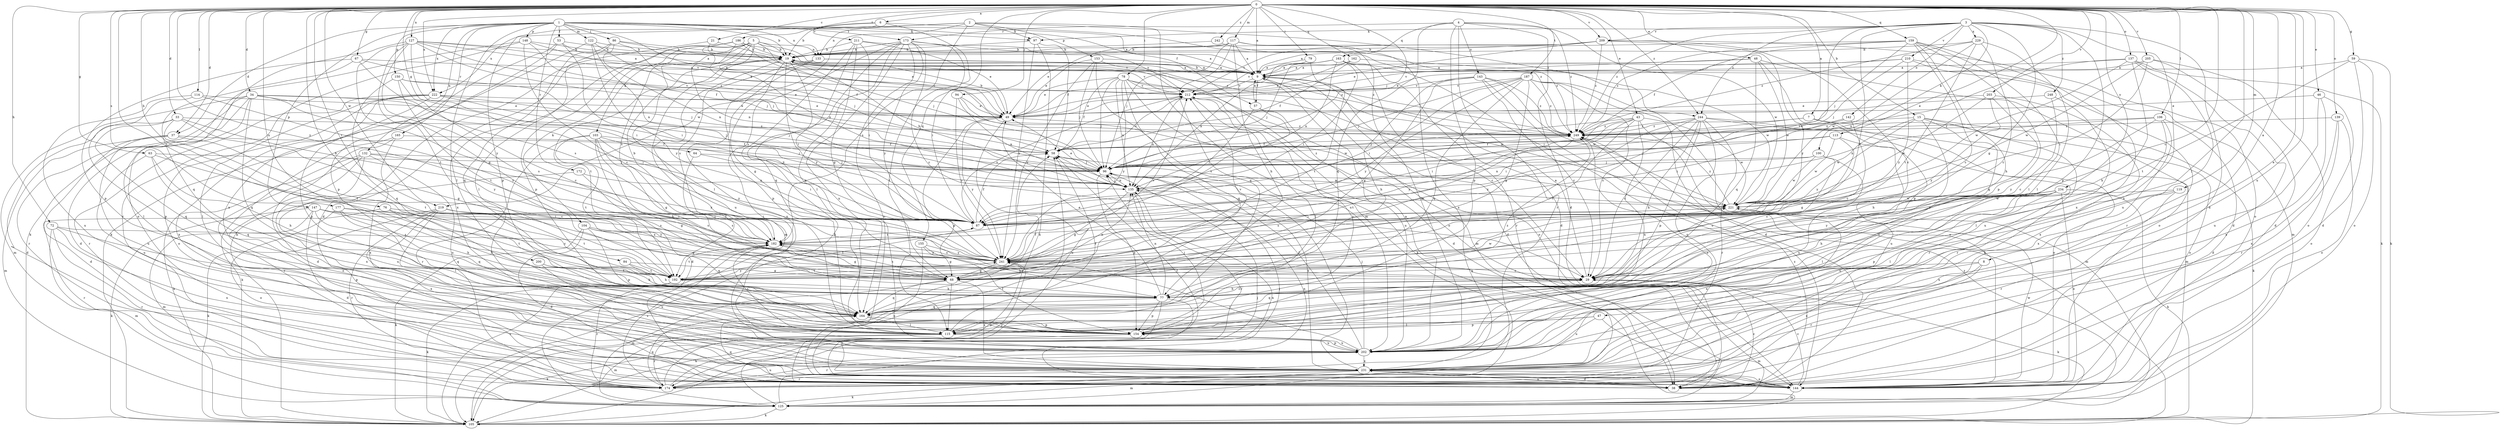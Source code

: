 strict digraph  {
0;
1;
2;
3;
4;
5;
6;
7;
8;
9;
15;
19;
21;
29;
33;
34;
37;
38;
43;
46;
47;
48;
49;
53;
57;
58;
59;
63;
64;
67;
68;
72;
76;
77;
78;
79;
84;
86;
87;
94;
96;
97;
100;
103;
104;
105;
106;
113;
114;
115;
117;
119;
122;
125;
127;
132;
133;
135;
137;
139;
142;
143;
144;
147;
148;
150;
153;
154;
155;
159;
162;
163;
164;
165;
172;
173;
174;
177;
182;
186;
187;
192;
200;
202;
203;
205;
209;
210;
211;
212;
219;
221;
222;
229;
231;
234;
241;
242;
244;
248;
249;
0 -> 6  [label=a];
0 -> 7  [label=a];
0 -> 8  [label=a];
0 -> 9  [label=a];
0 -> 15  [label=b];
0 -> 21  [label=c];
0 -> 29  [label=c];
0 -> 33  [label=d];
0 -> 34  [label=d];
0 -> 37  [label=d];
0 -> 43  [label=e];
0 -> 46  [label=e];
0 -> 47  [label=e];
0 -> 48  [label=e];
0 -> 59  [label=g];
0 -> 63  [label=g];
0 -> 64  [label=g];
0 -> 67  [label=g];
0 -> 72  [label=h];
0 -> 76  [label=h];
0 -> 77  [label=h];
0 -> 78  [label=i];
0 -> 79  [label=i];
0 -> 84  [label=i];
0 -> 94  [label=j];
0 -> 96  [label=j];
0 -> 106  [label=l];
0 -> 113  [label=l];
0 -> 114  [label=l];
0 -> 115  [label=l];
0 -> 117  [label=m];
0 -> 119  [label=m];
0 -> 127  [label=n];
0 -> 137  [label=o];
0 -> 139  [label=o];
0 -> 155  [label=q];
0 -> 159  [label=q];
0 -> 162  [label=q];
0 -> 177  [label=s];
0 -> 186  [label=t];
0 -> 187  [label=t];
0 -> 192  [label=t];
0 -> 200  [label=u];
0 -> 202  [label=u];
0 -> 203  [label=v];
0 -> 205  [label=v];
0 -> 209  [label=v];
0 -> 219  [label=w];
0 -> 222  [label=x];
0 -> 234  [label=y];
0 -> 241  [label=y];
0 -> 242  [label=z];
0 -> 244  [label=z];
1 -> 9  [label=a];
1 -> 19  [label=b];
1 -> 37  [label=d];
1 -> 49  [label=e];
1 -> 53  [label=f];
1 -> 57  [label=f];
1 -> 86  [label=i];
1 -> 97  [label=k];
1 -> 115  [label=l];
1 -> 122  [label=m];
1 -> 132  [label=n];
1 -> 133  [label=n];
1 -> 147  [label=p];
1 -> 148  [label=p];
1 -> 150  [label=p];
1 -> 165  [label=r];
1 -> 172  [label=r];
1 -> 173  [label=r];
1 -> 222  [label=x];
2 -> 97  [label=k];
2 -> 125  [label=m];
2 -> 133  [label=n];
2 -> 153  [label=p];
2 -> 182  [label=s];
2 -> 219  [label=w];
2 -> 222  [label=x];
2 -> 244  [label=z];
3 -> 38  [label=d];
3 -> 68  [label=g];
3 -> 87  [label=i];
3 -> 97  [label=k];
3 -> 100  [label=k];
3 -> 142  [label=o];
3 -> 154  [label=p];
3 -> 209  [label=v];
3 -> 210  [label=v];
3 -> 229  [label=x];
3 -> 231  [label=x];
3 -> 241  [label=y];
3 -> 244  [label=z];
3 -> 248  [label=z];
3 -> 249  [label=z];
4 -> 38  [label=d];
4 -> 143  [label=o];
4 -> 154  [label=p];
4 -> 163  [label=q];
4 -> 164  [label=q];
4 -> 173  [label=r];
4 -> 174  [label=r];
4 -> 221  [label=w];
4 -> 249  [label=z];
5 -> 19  [label=b];
5 -> 96  [label=j];
5 -> 103  [label=k];
5 -> 104  [label=k];
5 -> 105  [label=k];
5 -> 115  [label=l];
5 -> 133  [label=n];
5 -> 135  [label=n];
5 -> 154  [label=p];
5 -> 182  [label=s];
5 -> 249  [label=z];
6 -> 19  [label=b];
6 -> 115  [label=l];
6 -> 154  [label=p];
6 -> 211  [label=v];
6 -> 249  [label=z];
7 -> 96  [label=j];
7 -> 144  [label=o];
7 -> 174  [label=r];
7 -> 249  [label=z];
8 -> 68  [label=g];
8 -> 115  [label=l];
8 -> 174  [label=r];
8 -> 231  [label=x];
9 -> 19  [label=b];
9 -> 29  [label=c];
9 -> 38  [label=d];
9 -> 57  [label=f];
9 -> 125  [label=m];
9 -> 212  [label=v];
15 -> 77  [label=h];
15 -> 105  [label=k];
15 -> 174  [label=r];
15 -> 202  [label=u];
15 -> 221  [label=w];
15 -> 241  [label=y];
15 -> 249  [label=z];
19 -> 9  [label=a];
19 -> 68  [label=g];
19 -> 87  [label=i];
19 -> 125  [label=m];
19 -> 192  [label=t];
19 -> 202  [label=u];
19 -> 212  [label=v];
19 -> 241  [label=y];
19 -> 249  [label=z];
21 -> 19  [label=b];
21 -> 38  [label=d];
21 -> 49  [label=e];
29 -> 9  [label=a];
29 -> 77  [label=h];
29 -> 105  [label=k];
29 -> 164  [label=q];
33 -> 38  [label=d];
33 -> 68  [label=g];
33 -> 164  [label=q];
33 -> 192  [label=t];
33 -> 241  [label=y];
33 -> 249  [label=z];
34 -> 38  [label=d];
34 -> 49  [label=e];
34 -> 87  [label=i];
34 -> 96  [label=j];
34 -> 115  [label=l];
34 -> 125  [label=m];
34 -> 164  [label=q];
34 -> 174  [label=r];
34 -> 182  [label=s];
37 -> 38  [label=d];
37 -> 58  [label=f];
37 -> 125  [label=m];
37 -> 192  [label=t];
37 -> 202  [label=u];
38 -> 29  [label=c];
38 -> 231  [label=x];
38 -> 241  [label=y];
38 -> 249  [label=z];
43 -> 87  [label=i];
43 -> 96  [label=j];
43 -> 125  [label=m];
43 -> 192  [label=t];
43 -> 202  [label=u];
43 -> 221  [label=w];
43 -> 241  [label=y];
43 -> 249  [label=z];
46 -> 49  [label=e];
46 -> 144  [label=o];
46 -> 202  [label=u];
46 -> 231  [label=x];
47 -> 115  [label=l];
47 -> 125  [label=m];
47 -> 154  [label=p];
47 -> 202  [label=u];
48 -> 9  [label=a];
48 -> 144  [label=o];
48 -> 154  [label=p];
48 -> 164  [label=q];
48 -> 212  [label=v];
48 -> 221  [label=w];
49 -> 19  [label=b];
49 -> 144  [label=o];
49 -> 154  [label=p];
49 -> 241  [label=y];
49 -> 249  [label=z];
53 -> 9  [label=a];
53 -> 19  [label=b];
53 -> 87  [label=i];
53 -> 154  [label=p];
53 -> 231  [label=x];
57 -> 9  [label=a];
57 -> 38  [label=d];
57 -> 87  [label=i];
57 -> 182  [label=s];
58 -> 96  [label=j];
58 -> 212  [label=v];
58 -> 221  [label=w];
59 -> 9  [label=a];
59 -> 38  [label=d];
59 -> 105  [label=k];
59 -> 144  [label=o];
59 -> 192  [label=t];
63 -> 29  [label=c];
63 -> 77  [label=h];
63 -> 96  [label=j];
63 -> 164  [label=q];
63 -> 202  [label=u];
64 -> 87  [label=i];
64 -> 96  [label=j];
64 -> 192  [label=t];
67 -> 9  [label=a];
67 -> 96  [label=j];
67 -> 154  [label=p];
67 -> 164  [label=q];
67 -> 182  [label=s];
68 -> 115  [label=l];
68 -> 125  [label=m];
68 -> 135  [label=n];
68 -> 164  [label=q];
68 -> 182  [label=s];
68 -> 212  [label=v];
68 -> 221  [label=w];
68 -> 231  [label=x];
72 -> 125  [label=m];
72 -> 154  [label=p];
72 -> 174  [label=r];
72 -> 182  [label=s];
72 -> 231  [label=x];
76 -> 77  [label=h];
76 -> 87  [label=i];
76 -> 174  [label=r];
76 -> 182  [label=s];
76 -> 192  [label=t];
77 -> 29  [label=c];
77 -> 49  [label=e];
77 -> 105  [label=k];
77 -> 135  [label=n];
77 -> 144  [label=o];
77 -> 154  [label=p];
77 -> 164  [label=q];
78 -> 49  [label=e];
78 -> 58  [label=f];
78 -> 96  [label=j];
78 -> 105  [label=k];
78 -> 135  [label=n];
78 -> 144  [label=o];
78 -> 164  [label=q];
78 -> 212  [label=v];
78 -> 221  [label=w];
78 -> 241  [label=y];
79 -> 9  [label=a];
79 -> 135  [label=n];
79 -> 192  [label=t];
84 -> 68  [label=g];
84 -> 77  [label=h];
84 -> 192  [label=t];
86 -> 9  [label=a];
86 -> 19  [label=b];
86 -> 96  [label=j];
86 -> 115  [label=l];
86 -> 135  [label=n];
86 -> 164  [label=q];
87 -> 58  [label=f];
87 -> 182  [label=s];
87 -> 212  [label=v];
94 -> 49  [label=e];
94 -> 135  [label=n];
94 -> 221  [label=w];
94 -> 241  [label=y];
96 -> 135  [label=n];
96 -> 154  [label=p];
96 -> 231  [label=x];
96 -> 249  [label=z];
97 -> 19  [label=b];
97 -> 58  [label=f];
97 -> 105  [label=k];
97 -> 241  [label=y];
100 -> 29  [label=c];
100 -> 96  [label=j];
100 -> 135  [label=n];
100 -> 202  [label=u];
100 -> 221  [label=w];
103 -> 38  [label=d];
103 -> 58  [label=f];
103 -> 68  [label=g];
103 -> 77  [label=h];
103 -> 96  [label=j];
103 -> 174  [label=r];
103 -> 192  [label=t];
103 -> 241  [label=y];
104 -> 38  [label=d];
104 -> 68  [label=g];
104 -> 105  [label=k];
104 -> 154  [label=p];
104 -> 164  [label=q];
104 -> 182  [label=s];
105 -> 58  [label=f];
105 -> 96  [label=j];
105 -> 182  [label=s];
106 -> 38  [label=d];
106 -> 115  [label=l];
106 -> 135  [label=n];
106 -> 231  [label=x];
106 -> 241  [label=y];
106 -> 249  [label=z];
113 -> 58  [label=f];
113 -> 68  [label=g];
113 -> 96  [label=j];
113 -> 202  [label=u];
113 -> 221  [label=w];
114 -> 49  [label=e];
114 -> 154  [label=p];
114 -> 202  [label=u];
114 -> 241  [label=y];
115 -> 58  [label=f];
115 -> 125  [label=m];
115 -> 174  [label=r];
115 -> 182  [label=s];
115 -> 202  [label=u];
117 -> 9  [label=a];
117 -> 19  [label=b];
117 -> 49  [label=e];
117 -> 77  [label=h];
117 -> 96  [label=j];
117 -> 164  [label=q];
117 -> 202  [label=u];
117 -> 231  [label=x];
119 -> 115  [label=l];
119 -> 174  [label=r];
119 -> 221  [label=w];
119 -> 231  [label=x];
122 -> 19  [label=b];
122 -> 105  [label=k];
122 -> 135  [label=n];
122 -> 241  [label=y];
122 -> 249  [label=z];
125 -> 96  [label=j];
125 -> 105  [label=k];
125 -> 135  [label=n];
125 -> 249  [label=z];
127 -> 9  [label=a];
127 -> 19  [label=b];
127 -> 49  [label=e];
127 -> 58  [label=f];
127 -> 68  [label=g];
127 -> 87  [label=i];
127 -> 96  [label=j];
127 -> 144  [label=o];
127 -> 192  [label=t];
127 -> 241  [label=y];
132 -> 96  [label=j];
132 -> 105  [label=k];
132 -> 144  [label=o];
132 -> 174  [label=r];
132 -> 202  [label=u];
132 -> 231  [label=x];
132 -> 241  [label=y];
133 -> 9  [label=a];
133 -> 154  [label=p];
133 -> 182  [label=s];
133 -> 231  [label=x];
133 -> 249  [label=z];
135 -> 19  [label=b];
135 -> 49  [label=e];
135 -> 68  [label=g];
135 -> 96  [label=j];
135 -> 174  [label=r];
135 -> 221  [label=w];
137 -> 9  [label=a];
137 -> 38  [label=d];
137 -> 77  [label=h];
137 -> 105  [label=k];
137 -> 135  [label=n];
137 -> 202  [label=u];
137 -> 221  [label=w];
139 -> 144  [label=o];
139 -> 174  [label=r];
139 -> 231  [label=x];
139 -> 249  [label=z];
142 -> 29  [label=c];
142 -> 87  [label=i];
142 -> 249  [label=z];
143 -> 29  [label=c];
143 -> 68  [label=g];
143 -> 77  [label=h];
143 -> 105  [label=k];
143 -> 212  [label=v];
143 -> 221  [label=w];
143 -> 249  [label=z];
144 -> 29  [label=c];
144 -> 125  [label=m];
144 -> 135  [label=n];
144 -> 164  [label=q];
144 -> 221  [label=w];
147 -> 29  [label=c];
147 -> 38  [label=d];
147 -> 87  [label=i];
147 -> 105  [label=k];
147 -> 125  [label=m];
147 -> 164  [label=q];
147 -> 182  [label=s];
148 -> 19  [label=b];
148 -> 29  [label=c];
148 -> 96  [label=j];
148 -> 105  [label=k];
148 -> 174  [label=r];
148 -> 212  [label=v];
150 -> 29  [label=c];
150 -> 49  [label=e];
150 -> 164  [label=q];
150 -> 192  [label=t];
150 -> 212  [label=v];
153 -> 9  [label=a];
153 -> 49  [label=e];
153 -> 96  [label=j];
153 -> 144  [label=o];
153 -> 202  [label=u];
153 -> 241  [label=y];
154 -> 96  [label=j];
154 -> 105  [label=k];
154 -> 202  [label=u];
154 -> 212  [label=v];
155 -> 68  [label=g];
155 -> 77  [label=h];
155 -> 144  [label=o];
155 -> 241  [label=y];
159 -> 19  [label=b];
159 -> 29  [label=c];
159 -> 58  [label=f];
159 -> 77  [label=h];
159 -> 96  [label=j];
159 -> 115  [label=l];
159 -> 154  [label=p];
159 -> 231  [label=x];
159 -> 249  [label=z];
162 -> 9  [label=a];
162 -> 49  [label=e];
162 -> 58  [label=f];
162 -> 221  [label=w];
163 -> 9  [label=a];
163 -> 38  [label=d];
163 -> 87  [label=i];
163 -> 96  [label=j];
163 -> 135  [label=n];
163 -> 144  [label=o];
163 -> 174  [label=r];
163 -> 212  [label=v];
164 -> 58  [label=f];
164 -> 115  [label=l];
164 -> 154  [label=p];
164 -> 249  [label=z];
165 -> 38  [label=d];
165 -> 58  [label=f];
165 -> 105  [label=k];
165 -> 231  [label=x];
172 -> 68  [label=g];
172 -> 135  [label=n];
172 -> 202  [label=u];
173 -> 19  [label=b];
173 -> 29  [label=c];
173 -> 87  [label=i];
173 -> 105  [label=k];
173 -> 144  [label=o];
173 -> 164  [label=q];
173 -> 182  [label=s];
173 -> 202  [label=u];
173 -> 212  [label=v];
173 -> 241  [label=y];
174 -> 58  [label=f];
174 -> 164  [label=q];
174 -> 182  [label=s];
174 -> 202  [label=u];
174 -> 241  [label=y];
177 -> 77  [label=h];
177 -> 87  [label=i];
177 -> 144  [label=o];
177 -> 164  [label=q];
177 -> 182  [label=s];
182 -> 19  [label=b];
182 -> 68  [label=g];
182 -> 192  [label=t];
182 -> 241  [label=y];
186 -> 19  [label=b];
186 -> 58  [label=f];
186 -> 135  [label=n];
186 -> 212  [label=v];
186 -> 231  [label=x];
186 -> 249  [label=z];
187 -> 29  [label=c];
187 -> 38  [label=d];
187 -> 68  [label=g];
187 -> 87  [label=i];
187 -> 96  [label=j];
187 -> 144  [label=o];
187 -> 164  [label=q];
187 -> 212  [label=v];
187 -> 241  [label=y];
187 -> 249  [label=z];
192 -> 77  [label=h];
192 -> 87  [label=i];
192 -> 105  [label=k];
192 -> 174  [label=r];
192 -> 241  [label=y];
200 -> 77  [label=h];
200 -> 192  [label=t];
200 -> 202  [label=u];
202 -> 9  [label=a];
202 -> 58  [label=f];
202 -> 96  [label=j];
202 -> 154  [label=p];
202 -> 174  [label=r];
202 -> 231  [label=x];
202 -> 241  [label=y];
203 -> 49  [label=e];
203 -> 68  [label=g];
203 -> 221  [label=w];
203 -> 231  [label=x];
203 -> 241  [label=y];
205 -> 9  [label=a];
205 -> 38  [label=d];
205 -> 87  [label=i];
205 -> 144  [label=o];
205 -> 221  [label=w];
209 -> 9  [label=a];
209 -> 19  [label=b];
209 -> 29  [label=c];
209 -> 49  [label=e];
209 -> 144  [label=o];
209 -> 212  [label=v];
209 -> 241  [label=y];
209 -> 249  [label=z];
210 -> 9  [label=a];
210 -> 49  [label=e];
210 -> 96  [label=j];
210 -> 125  [label=m];
210 -> 174  [label=r];
210 -> 241  [label=y];
211 -> 9  [label=a];
211 -> 19  [label=b];
211 -> 49  [label=e];
211 -> 68  [label=g];
211 -> 87  [label=i];
211 -> 115  [label=l];
211 -> 164  [label=q];
212 -> 49  [label=e];
212 -> 115  [label=l];
212 -> 135  [label=n];
212 -> 202  [label=u];
219 -> 87  [label=i];
219 -> 105  [label=k];
219 -> 115  [label=l];
219 -> 174  [label=r];
219 -> 192  [label=t];
219 -> 231  [label=x];
219 -> 241  [label=y];
221 -> 87  [label=i];
221 -> 182  [label=s];
221 -> 231  [label=x];
221 -> 249  [label=z];
222 -> 49  [label=e];
222 -> 87  [label=i];
222 -> 96  [label=j];
222 -> 115  [label=l];
222 -> 144  [label=o];
222 -> 154  [label=p];
222 -> 174  [label=r];
222 -> 231  [label=x];
229 -> 19  [label=b];
229 -> 29  [label=c];
229 -> 115  [label=l];
229 -> 192  [label=t];
229 -> 221  [label=w];
229 -> 249  [label=z];
231 -> 38  [label=d];
231 -> 96  [label=j];
231 -> 105  [label=k];
231 -> 125  [label=m];
231 -> 144  [label=o];
231 -> 174  [label=r];
231 -> 249  [label=z];
234 -> 77  [label=h];
234 -> 87  [label=i];
234 -> 105  [label=k];
234 -> 115  [label=l];
234 -> 144  [label=o];
234 -> 154  [label=p];
234 -> 202  [label=u];
234 -> 221  [label=w];
234 -> 241  [label=y];
241 -> 29  [label=c];
241 -> 68  [label=g];
241 -> 182  [label=s];
241 -> 192  [label=t];
241 -> 212  [label=v];
242 -> 19  [label=b];
242 -> 249  [label=z];
244 -> 29  [label=c];
244 -> 77  [label=h];
244 -> 87  [label=i];
244 -> 125  [label=m];
244 -> 144  [label=o];
244 -> 154  [label=p];
244 -> 174  [label=r];
244 -> 202  [label=u];
244 -> 241  [label=y];
244 -> 249  [label=z];
248 -> 29  [label=c];
248 -> 49  [label=e];
248 -> 202  [label=u];
249 -> 58  [label=f];
249 -> 192  [label=t];
}
